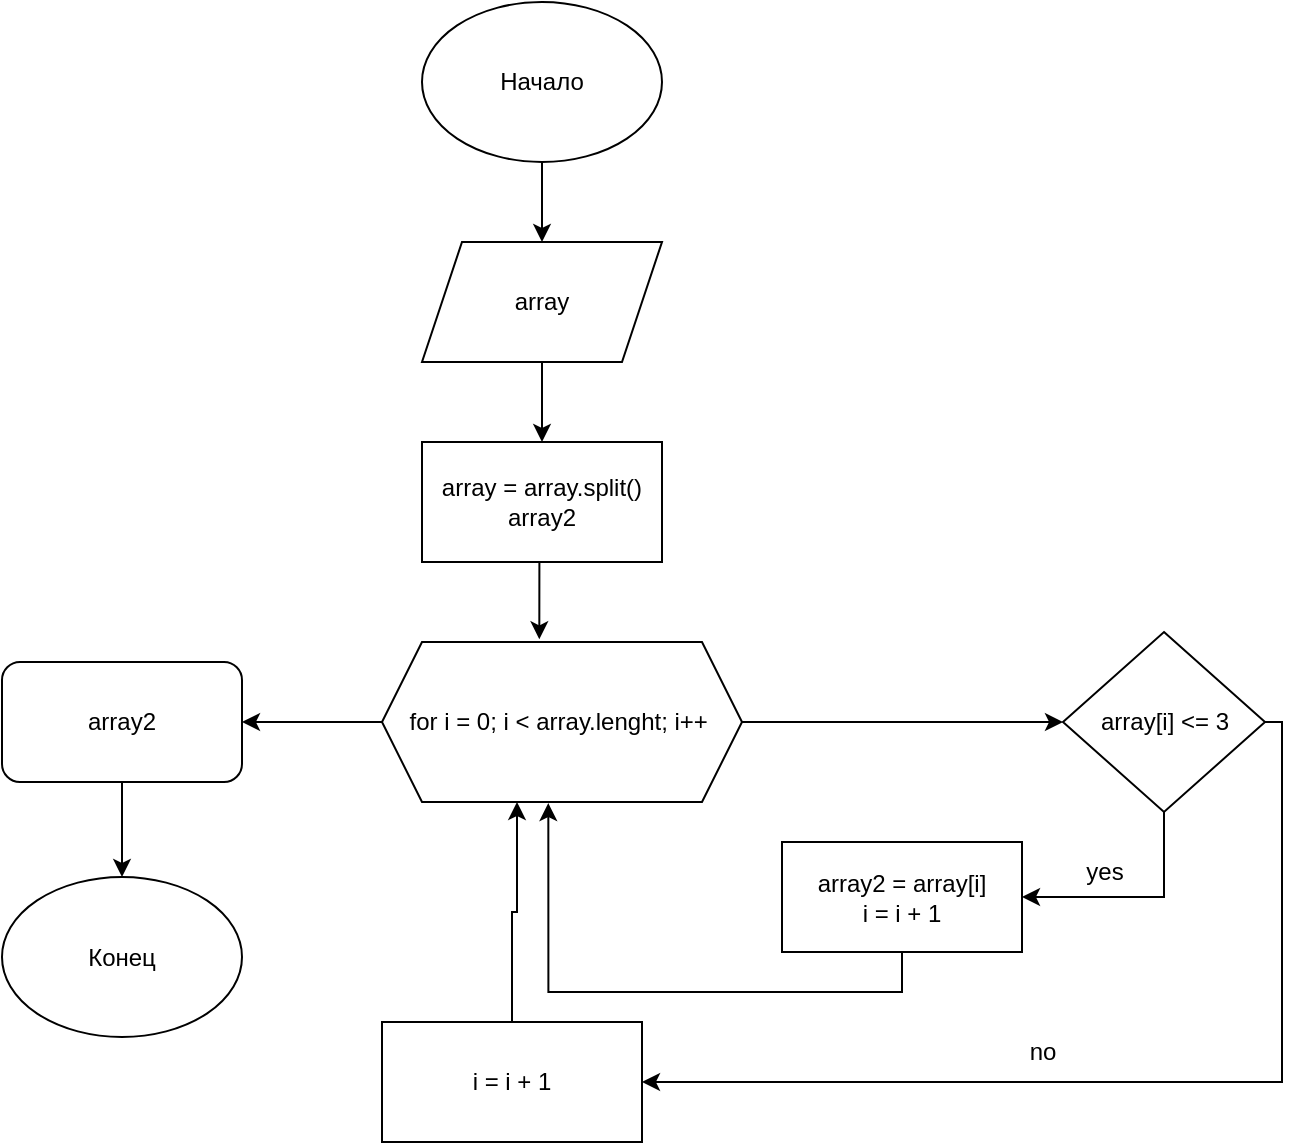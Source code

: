 <mxfile version="21.0.2" type="device"><diagram name="Страница 1" id="HxbwRppxuBxsn24Zcrlc"><mxGraphModel dx="1802" dy="829" grid="1" gridSize="10" guides="1" tooltips="1" connect="1" arrows="1" fold="1" page="1" pageScale="1" pageWidth="827" pageHeight="1169" math="0" shadow="0"><root><mxCell id="0"/><mxCell id="1" parent="0"/><mxCell id="s8SaWCIAZYq5h2AfS3gS-5" style="edgeStyle=orthogonalEdgeStyle;rounded=0;orthogonalLoop=1;jettySize=auto;html=1;exitX=0.5;exitY=1;exitDx=0;exitDy=0;entryX=0.5;entryY=0;entryDx=0;entryDy=0;" edge="1" parent="1" source="s8SaWCIAZYq5h2AfS3gS-1" target="s8SaWCIAZYq5h2AfS3gS-2"><mxGeometry relative="1" as="geometry"/></mxCell><mxCell id="s8SaWCIAZYq5h2AfS3gS-1" value="Начало" style="ellipse;whiteSpace=wrap;html=1;" vertex="1" parent="1"><mxGeometry x="310" y="30" width="120" height="80" as="geometry"/></mxCell><mxCell id="s8SaWCIAZYq5h2AfS3gS-6" style="edgeStyle=orthogonalEdgeStyle;rounded=0;orthogonalLoop=1;jettySize=auto;html=1;exitX=0.5;exitY=1;exitDx=0;exitDy=0;entryX=0.5;entryY=0;entryDx=0;entryDy=0;" edge="1" parent="1" source="s8SaWCIAZYq5h2AfS3gS-2" target="s8SaWCIAZYq5h2AfS3gS-4"><mxGeometry relative="1" as="geometry"/></mxCell><mxCell id="s8SaWCIAZYq5h2AfS3gS-2" value="array" style="shape=parallelogram;perimeter=parallelogramPerimeter;whiteSpace=wrap;html=1;fixedSize=1;" vertex="1" parent="1"><mxGeometry x="310" y="150" width="120" height="60" as="geometry"/></mxCell><mxCell id="s8SaWCIAZYq5h2AfS3gS-27" style="edgeStyle=orthogonalEdgeStyle;rounded=0;orthogonalLoop=1;jettySize=auto;html=1;exitX=0;exitY=0.5;exitDx=0;exitDy=0;" edge="1" parent="1" source="s8SaWCIAZYq5h2AfS3gS-3" target="s8SaWCIAZYq5h2AfS3gS-25"><mxGeometry relative="1" as="geometry"/></mxCell><mxCell id="s8SaWCIAZYq5h2AfS3gS-29" style="edgeStyle=orthogonalEdgeStyle;rounded=0;orthogonalLoop=1;jettySize=auto;html=1;exitX=1;exitY=0.5;exitDx=0;exitDy=0;entryX=0;entryY=0.5;entryDx=0;entryDy=0;" edge="1" parent="1" source="s8SaWCIAZYq5h2AfS3gS-3" target="s8SaWCIAZYq5h2AfS3gS-8"><mxGeometry relative="1" as="geometry"/></mxCell><mxCell id="s8SaWCIAZYq5h2AfS3gS-3" value="for i = 0; i &amp;lt; array.lenght; i++&amp;nbsp;" style="shape=hexagon;perimeter=hexagonPerimeter2;whiteSpace=wrap;html=1;fixedSize=1;" vertex="1" parent="1"><mxGeometry x="290" y="350" width="180" height="80" as="geometry"/></mxCell><mxCell id="s8SaWCIAZYq5h2AfS3gS-7" style="edgeStyle=orthogonalEdgeStyle;rounded=0;orthogonalLoop=1;jettySize=auto;html=1;exitX=0.5;exitY=1;exitDx=0;exitDy=0;entryX=0.437;entryY=-0.017;entryDx=0;entryDy=0;entryPerimeter=0;" edge="1" parent="1" source="s8SaWCIAZYq5h2AfS3gS-4" target="s8SaWCIAZYq5h2AfS3gS-3"><mxGeometry relative="1" as="geometry"/></mxCell><mxCell id="s8SaWCIAZYq5h2AfS3gS-4" value="array = array.split()&lt;br&gt;array2" style="rounded=0;whiteSpace=wrap;html=1;" vertex="1" parent="1"><mxGeometry x="310" y="250" width="120" height="60" as="geometry"/></mxCell><mxCell id="s8SaWCIAZYq5h2AfS3gS-30" style="edgeStyle=orthogonalEdgeStyle;rounded=0;orthogonalLoop=1;jettySize=auto;html=1;exitX=1;exitY=0.5;exitDx=0;exitDy=0;entryX=1;entryY=0.5;entryDx=0;entryDy=0;" edge="1" parent="1" source="s8SaWCIAZYq5h2AfS3gS-8" target="s8SaWCIAZYq5h2AfS3gS-17"><mxGeometry relative="1" as="geometry"><Array as="points"><mxPoint x="740" y="390"/><mxPoint x="740" y="570"/></Array></mxGeometry></mxCell><mxCell id="s8SaWCIAZYq5h2AfS3gS-31" style="edgeStyle=orthogonalEdgeStyle;rounded=0;orthogonalLoop=1;jettySize=auto;html=1;exitX=0.5;exitY=1;exitDx=0;exitDy=0;entryX=1;entryY=0.5;entryDx=0;entryDy=0;" edge="1" parent="1" source="s8SaWCIAZYq5h2AfS3gS-8" target="s8SaWCIAZYq5h2AfS3gS-12"><mxGeometry relative="1" as="geometry"/></mxCell><mxCell id="s8SaWCIAZYq5h2AfS3gS-8" value="array[i] &amp;lt;= 3" style="rhombus;whiteSpace=wrap;html=1;" vertex="1" parent="1"><mxGeometry x="630.5" y="345" width="101" height="90" as="geometry"/></mxCell><mxCell id="s8SaWCIAZYq5h2AfS3gS-23" style="edgeStyle=orthogonalEdgeStyle;rounded=0;orthogonalLoop=1;jettySize=auto;html=1;exitX=0.5;exitY=1;exitDx=0;exitDy=0;entryX=0.462;entryY=1.007;entryDx=0;entryDy=0;entryPerimeter=0;" edge="1" parent="1" source="s8SaWCIAZYq5h2AfS3gS-12" target="s8SaWCIAZYq5h2AfS3gS-3"><mxGeometry relative="1" as="geometry"/></mxCell><mxCell id="s8SaWCIAZYq5h2AfS3gS-12" value="array2 = array[i]&lt;br&gt;i = i + 1" style="rounded=0;whiteSpace=wrap;html=1;" vertex="1" parent="1"><mxGeometry x="490" y="450" width="120" height="55" as="geometry"/></mxCell><mxCell id="s8SaWCIAZYq5h2AfS3gS-33" style="edgeStyle=orthogonalEdgeStyle;rounded=0;orthogonalLoop=1;jettySize=auto;html=1;exitX=0.5;exitY=0;exitDx=0;exitDy=0;entryX=0.375;entryY=1;entryDx=0;entryDy=0;" edge="1" parent="1" source="s8SaWCIAZYq5h2AfS3gS-17" target="s8SaWCIAZYq5h2AfS3gS-3"><mxGeometry relative="1" as="geometry"/></mxCell><mxCell id="s8SaWCIAZYq5h2AfS3gS-17" value="i = i + 1" style="rounded=0;whiteSpace=wrap;html=1;" vertex="1" parent="1"><mxGeometry x="290" y="540" width="130" height="60" as="geometry"/></mxCell><mxCell id="s8SaWCIAZYq5h2AfS3gS-19" value="no" style="text;html=1;align=center;verticalAlign=middle;resizable=0;points=[];autosize=1;strokeColor=none;fillColor=none;" vertex="1" parent="1"><mxGeometry x="600" y="540" width="40" height="30" as="geometry"/></mxCell><mxCell id="s8SaWCIAZYq5h2AfS3gS-28" style="edgeStyle=orthogonalEdgeStyle;rounded=0;orthogonalLoop=1;jettySize=auto;html=1;exitX=0.5;exitY=1;exitDx=0;exitDy=0;entryX=0.5;entryY=0;entryDx=0;entryDy=0;" edge="1" parent="1" source="s8SaWCIAZYq5h2AfS3gS-25" target="s8SaWCIAZYq5h2AfS3gS-26"><mxGeometry relative="1" as="geometry"/></mxCell><mxCell id="s8SaWCIAZYq5h2AfS3gS-25" value="array2" style="rounded=1;whiteSpace=wrap;html=1;" vertex="1" parent="1"><mxGeometry x="100" y="360" width="120" height="60" as="geometry"/></mxCell><mxCell id="s8SaWCIAZYq5h2AfS3gS-26" value="Конец" style="ellipse;whiteSpace=wrap;html=1;" vertex="1" parent="1"><mxGeometry x="100" y="467.5" width="120" height="80" as="geometry"/></mxCell><mxCell id="s8SaWCIAZYq5h2AfS3gS-32" value="yes" style="text;html=1;align=center;verticalAlign=middle;resizable=0;points=[];autosize=1;strokeColor=none;fillColor=none;" vertex="1" parent="1"><mxGeometry x="630.5" y="450" width="40" height="30" as="geometry"/></mxCell></root></mxGraphModel></diagram></mxfile>